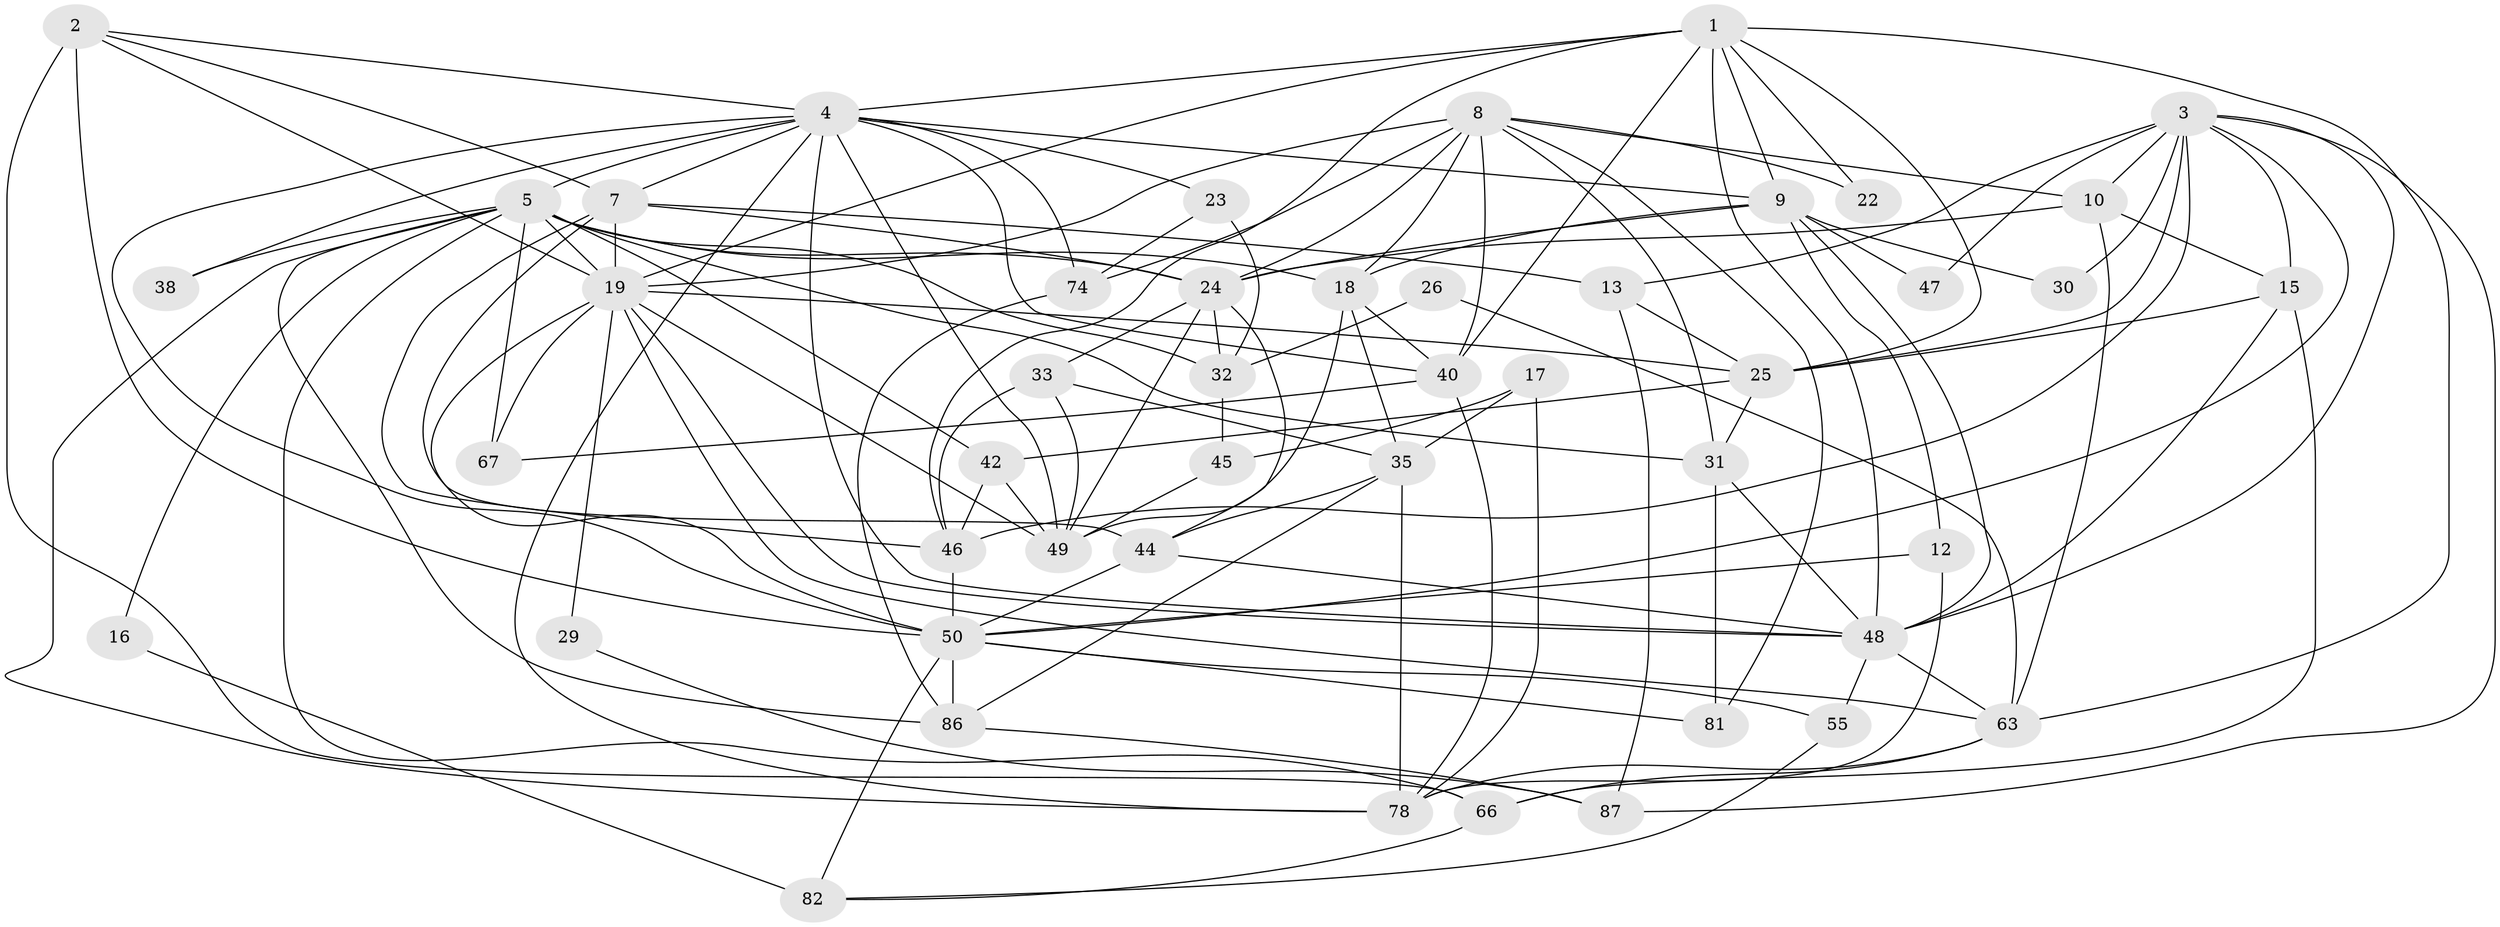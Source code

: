 // original degree distribution, {4: 0.24210526315789474, 3: 0.3263157894736842, 5: 0.09473684210526316, 6: 0.12631578947368421, 2: 0.1368421052631579, 9: 0.010526315789473684, 7: 0.05263157894736842, 8: 0.010526315789473684}
// Generated by graph-tools (version 1.1) at 2025/14/03/09/25 04:14:55]
// undirected, 47 vertices, 131 edges
graph export_dot {
graph [start="1"]
  node [color=gray90,style=filled];
  1 [super="+54+56+72+21"];
  2 [super="+20"];
  3 [super="+61+88"];
  4 [super="+11"];
  5 [super="+6+57"];
  7 [super="+37"];
  8 [super="+83+51"];
  9 [super="+43"];
  10 [super="+14"];
  12;
  13;
  15 [super="+73+34"];
  16;
  17;
  18 [super="+84"];
  19 [super="+36"];
  22;
  23 [super="+77"];
  24;
  25 [super="+39"];
  26;
  29;
  30 [super="+69"];
  31 [super="+75+91"];
  32;
  33 [super="+60"];
  35;
  38;
  40 [super="+71"];
  42 [super="+80"];
  44;
  45;
  46 [super="+52"];
  47;
  48 [super="+64"];
  49 [super="+53"];
  50 [super="+79+68"];
  55;
  63 [super="+70"];
  66 [super="+90"];
  67;
  74;
  78 [super="+89"];
  81;
  82;
  86;
  87;
  1 -- 22;
  1 -- 63;
  1 -- 46;
  1 -- 9;
  1 -- 25;
  1 -- 19;
  1 -- 48;
  1 -- 4;
  1 -- 40;
  2 -- 66 [weight=2];
  2 -- 50;
  2 -- 19;
  2 -- 4;
  2 -- 7;
  3 -- 50;
  3 -- 13;
  3 -- 47;
  3 -- 30 [weight=3];
  3 -- 87;
  3 -- 10;
  3 -- 46;
  3 -- 48;
  3 -- 15;
  3 -- 25;
  4 -- 50;
  4 -- 23;
  4 -- 9;
  4 -- 5;
  4 -- 38;
  4 -- 74;
  4 -- 78;
  4 -- 48;
  4 -- 49 [weight=2];
  4 -- 7 [weight=2];
  4 -- 40;
  5 -- 32;
  5 -- 78;
  5 -- 31;
  5 -- 18;
  5 -- 67;
  5 -- 38;
  5 -- 86;
  5 -- 24;
  5 -- 16;
  5 -- 66;
  5 -- 19;
  5 -- 42 [weight=2];
  7 -- 44 [weight=2];
  7 -- 19;
  7 -- 46;
  7 -- 24;
  7 -- 13;
  8 -- 24;
  8 -- 81;
  8 -- 22;
  8 -- 74;
  8 -- 18;
  8 -- 31;
  8 -- 40;
  8 -- 19;
  8 -- 10;
  9 -- 18;
  9 -- 12;
  9 -- 47;
  9 -- 24;
  9 -- 30;
  9 -- 48;
  10 -- 24;
  10 -- 63;
  10 -- 15;
  12 -- 78;
  12 -- 50;
  13 -- 25;
  13 -- 87;
  15 -- 48;
  15 -- 25;
  15 -- 66;
  16 -- 82;
  17 -- 35;
  17 -- 45;
  17 -- 78;
  18 -- 35 [weight=2];
  18 -- 49;
  18 -- 40;
  19 -- 67;
  19 -- 50;
  19 -- 63;
  19 -- 25;
  19 -- 29;
  19 -- 49;
  19 -- 48;
  23 -- 74;
  23 -- 32;
  24 -- 49;
  24 -- 32;
  24 -- 44;
  24 -- 33;
  25 -- 31;
  25 -- 42;
  26 -- 32;
  26 -- 63;
  29 -- 87;
  31 -- 81;
  31 -- 48;
  32 -- 45;
  33 -- 35;
  33 -- 49;
  33 -- 46;
  35 -- 44;
  35 -- 86;
  35 -- 78;
  40 -- 67;
  40 -- 78;
  42 -- 49;
  42 -- 46;
  44 -- 50;
  44 -- 48;
  45 -- 49;
  46 -- 50 [weight=2];
  48 -- 55 [weight=2];
  48 -- 63;
  50 -- 82;
  50 -- 81;
  50 -- 86;
  50 -- 55;
  55 -- 82;
  63 -- 66;
  63 -- 78;
  66 -- 82;
  74 -- 86;
  86 -- 87;
}
